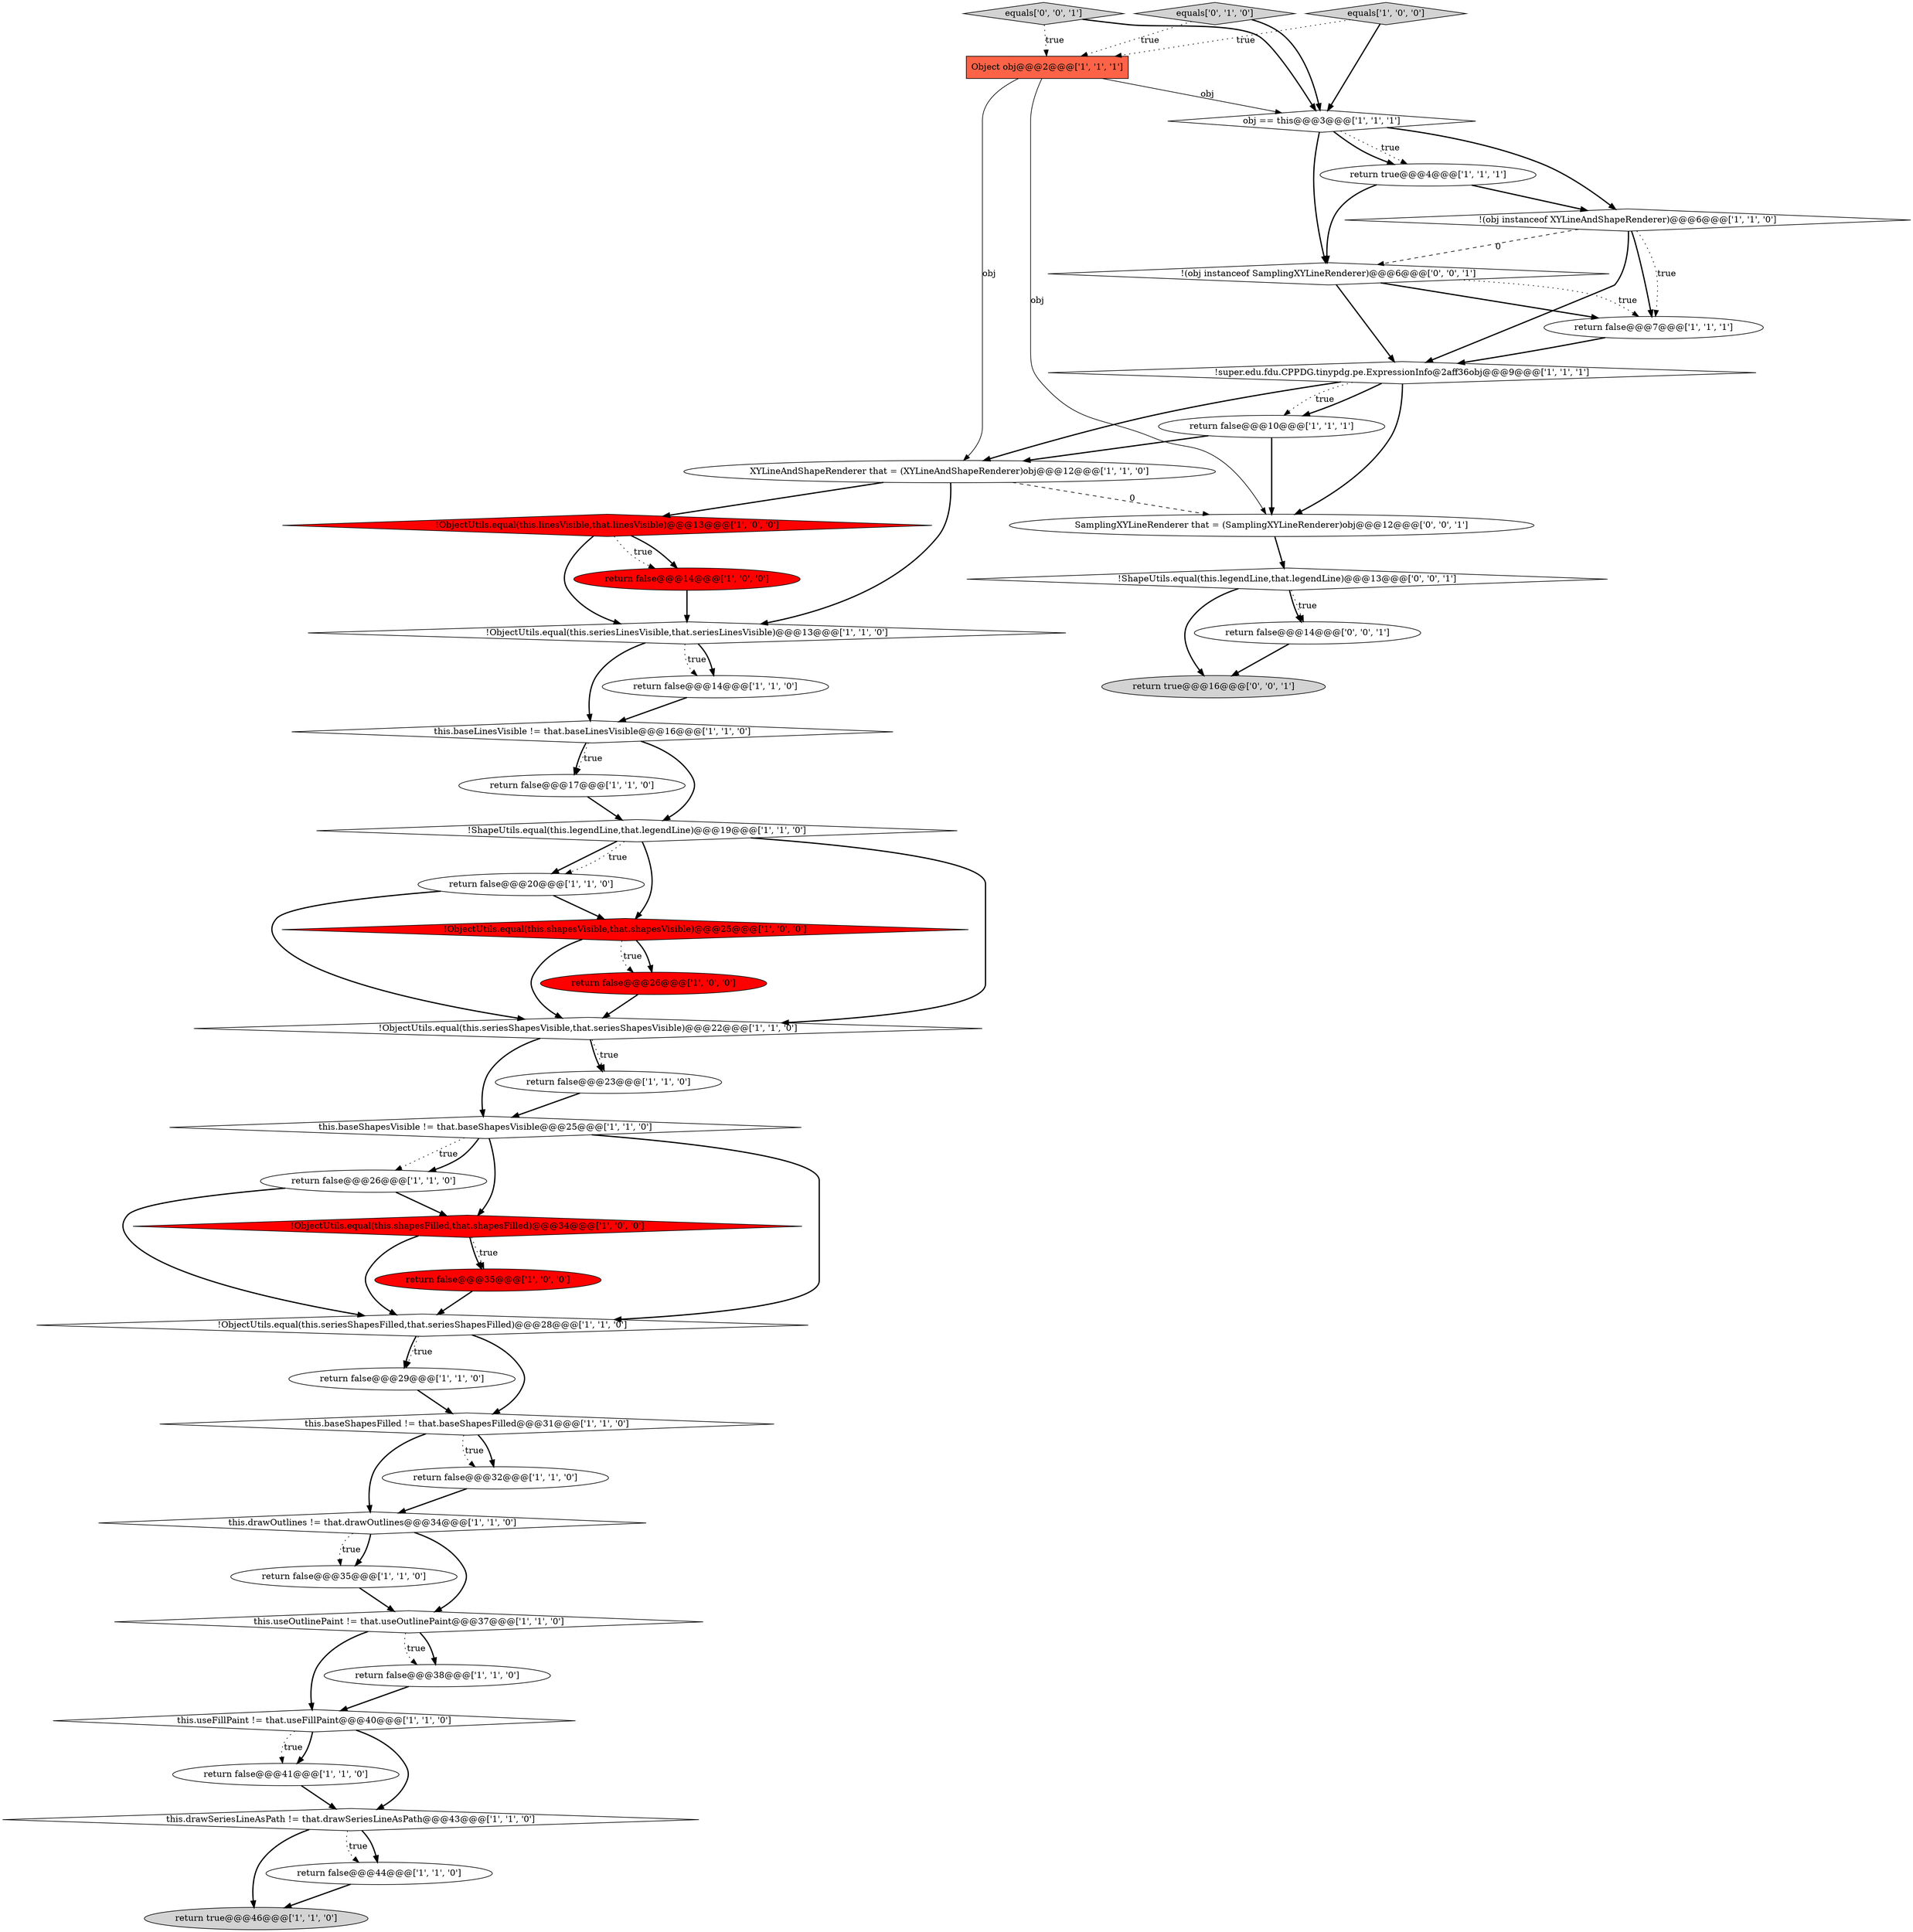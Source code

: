 digraph {
15 [style = filled, label = "return false@@@26@@@['1', '1', '0']", fillcolor = white, shape = ellipse image = "AAA0AAABBB1BBB"];
23 [style = filled, label = "return false@@@29@@@['1', '1', '0']", fillcolor = white, shape = ellipse image = "AAA0AAABBB1BBB"];
39 [style = filled, label = "return false@@@14@@@['0', '0', '1']", fillcolor = white, shape = ellipse image = "AAA0AAABBB3BBB"];
34 [style = filled, label = "this.useOutlinePaint != that.useOutlinePaint@@@37@@@['1', '1', '0']", fillcolor = white, shape = diamond image = "AAA0AAABBB1BBB"];
44 [style = filled, label = "equals['0', '0', '1']", fillcolor = lightgray, shape = diamond image = "AAA0AAABBB3BBB"];
17 [style = filled, label = "!(obj instanceof XYLineAndShapeRenderer)@@@6@@@['1', '1', '0']", fillcolor = white, shape = diamond image = "AAA0AAABBB1BBB"];
9 [style = filled, label = "this.baseShapesFilled != that.baseShapesFilled@@@31@@@['1', '1', '0']", fillcolor = white, shape = diamond image = "AAA0AAABBB1BBB"];
31 [style = filled, label = "!ObjectUtils.equal(this.seriesShapesVisible,that.seriesShapesVisible)@@@22@@@['1', '1', '0']", fillcolor = white, shape = diamond image = "AAA0AAABBB1BBB"];
11 [style = filled, label = "obj == this@@@3@@@['1', '1', '1']", fillcolor = white, shape = diamond image = "AAA0AAABBB1BBB"];
35 [style = filled, label = "return false@@@10@@@['1', '1', '1']", fillcolor = white, shape = ellipse image = "AAA0AAABBB1BBB"];
41 [style = filled, label = "SamplingXYLineRenderer that = (SamplingXYLineRenderer)obj@@@12@@@['0', '0', '1']", fillcolor = white, shape = ellipse image = "AAA0AAABBB3BBB"];
24 [style = filled, label = "return false@@@35@@@['1', '1', '0']", fillcolor = white, shape = ellipse image = "AAA0AAABBB1BBB"];
30 [style = filled, label = "return false@@@26@@@['1', '0', '0']", fillcolor = red, shape = ellipse image = "AAA1AAABBB1BBB"];
12 [style = filled, label = "return false@@@17@@@['1', '1', '0']", fillcolor = white, shape = ellipse image = "AAA0AAABBB1BBB"];
5 [style = filled, label = "!ObjectUtils.equal(this.seriesShapesFilled,that.seriesShapesFilled)@@@28@@@['1', '1', '0']", fillcolor = white, shape = diamond image = "AAA0AAABBB1BBB"];
33 [style = filled, label = "return true@@@46@@@['1', '1', '0']", fillcolor = lightgray, shape = ellipse image = "AAA0AAABBB1BBB"];
38 [style = filled, label = "equals['0', '1', '0']", fillcolor = lightgray, shape = diamond image = "AAA0AAABBB2BBB"];
13 [style = filled, label = "return false@@@7@@@['1', '1', '1']", fillcolor = white, shape = ellipse image = "AAA0AAABBB1BBB"];
29 [style = filled, label = "equals['1', '0', '0']", fillcolor = lightgray, shape = diamond image = "AAA0AAABBB1BBB"];
14 [style = filled, label = "!ObjectUtils.equal(this.linesVisible,that.linesVisible)@@@13@@@['1', '0', '0']", fillcolor = red, shape = diamond image = "AAA1AAABBB1BBB"];
8 [style = filled, label = "XYLineAndShapeRenderer that = (XYLineAndShapeRenderer)obj@@@12@@@['1', '1', '0']", fillcolor = white, shape = ellipse image = "AAA0AAABBB1BBB"];
27 [style = filled, label = "!super.edu.fdu.CPPDG.tinypdg.pe.ExpressionInfo@2aff36obj@@@9@@@['1', '1', '1']", fillcolor = white, shape = diamond image = "AAA0AAABBB1BBB"];
3 [style = filled, label = "return false@@@41@@@['1', '1', '0']", fillcolor = white, shape = ellipse image = "AAA0AAABBB1BBB"];
40 [style = filled, label = "!(obj instanceof SamplingXYLineRenderer)@@@6@@@['0', '0', '1']", fillcolor = white, shape = diamond image = "AAA0AAABBB3BBB"];
7 [style = filled, label = "!ObjectUtils.equal(this.shapesVisible,that.shapesVisible)@@@25@@@['1', '0', '0']", fillcolor = red, shape = diamond image = "AAA1AAABBB1BBB"];
4 [style = filled, label = "this.useFillPaint != that.useFillPaint@@@40@@@['1', '1', '0']", fillcolor = white, shape = diamond image = "AAA0AAABBB1BBB"];
36 [style = filled, label = "this.drawSeriesLineAsPath != that.drawSeriesLineAsPath@@@43@@@['1', '1', '0']", fillcolor = white, shape = diamond image = "AAA0AAABBB1BBB"];
37 [style = filled, label = "return false@@@44@@@['1', '1', '0']", fillcolor = white, shape = ellipse image = "AAA0AAABBB1BBB"];
18 [style = filled, label = "return false@@@14@@@['1', '1', '0']", fillcolor = white, shape = ellipse image = "AAA0AAABBB1BBB"];
25 [style = filled, label = "this.baseLinesVisible != that.baseLinesVisible@@@16@@@['1', '1', '0']", fillcolor = white, shape = diamond image = "AAA0AAABBB1BBB"];
28 [style = filled, label = "return false@@@35@@@['1', '0', '0']", fillcolor = red, shape = ellipse image = "AAA1AAABBB1BBB"];
26 [style = filled, label = "return false@@@14@@@['1', '0', '0']", fillcolor = red, shape = ellipse image = "AAA1AAABBB1BBB"];
1 [style = filled, label = "!ObjectUtils.equal(this.seriesLinesVisible,that.seriesLinesVisible)@@@13@@@['1', '1', '0']", fillcolor = white, shape = diamond image = "AAA0AAABBB1BBB"];
20 [style = filled, label = "return false@@@20@@@['1', '1', '0']", fillcolor = white, shape = ellipse image = "AAA0AAABBB1BBB"];
10 [style = filled, label = "Object obj@@@2@@@['1', '1', '1']", fillcolor = tomato, shape = box image = "AAA0AAABBB1BBB"];
16 [style = filled, label = "return false@@@32@@@['1', '1', '0']", fillcolor = white, shape = ellipse image = "AAA0AAABBB1BBB"];
19 [style = filled, label = "!ShapeUtils.equal(this.legendLine,that.legendLine)@@@19@@@['1', '1', '0']", fillcolor = white, shape = diamond image = "AAA0AAABBB1BBB"];
32 [style = filled, label = "return false@@@38@@@['1', '1', '0']", fillcolor = white, shape = ellipse image = "AAA0AAABBB1BBB"];
21 [style = filled, label = "this.drawOutlines != that.drawOutlines@@@34@@@['1', '1', '0']", fillcolor = white, shape = diamond image = "AAA0AAABBB1BBB"];
6 [style = filled, label = "!ObjectUtils.equal(this.shapesFilled,that.shapesFilled)@@@34@@@['1', '0', '0']", fillcolor = red, shape = diamond image = "AAA1AAABBB1BBB"];
0 [style = filled, label = "return true@@@4@@@['1', '1', '1']", fillcolor = white, shape = ellipse image = "AAA0AAABBB1BBB"];
43 [style = filled, label = "return true@@@16@@@['0', '0', '1']", fillcolor = lightgray, shape = ellipse image = "AAA0AAABBB3BBB"];
42 [style = filled, label = "!ShapeUtils.equal(this.legendLine,that.legendLine)@@@13@@@['0', '0', '1']", fillcolor = white, shape = diamond image = "AAA0AAABBB3BBB"];
2 [style = filled, label = "this.baseShapesVisible != that.baseShapesVisible@@@25@@@['1', '1', '0']", fillcolor = white, shape = diamond image = "AAA0AAABBB1BBB"];
22 [style = filled, label = "return false@@@23@@@['1', '1', '0']", fillcolor = white, shape = ellipse image = "AAA0AAABBB1BBB"];
10->11 [style = solid, label="obj"];
5->9 [style = bold, label=""];
7->30 [style = bold, label=""];
35->41 [style = bold, label=""];
2->6 [style = bold, label=""];
14->26 [style = dotted, label="true"];
5->23 [style = dotted, label="true"];
40->13 [style = dotted, label="true"];
2->15 [style = dotted, label="true"];
24->34 [style = bold, label=""];
21->24 [style = bold, label=""];
44->10 [style = dotted, label="true"];
7->31 [style = bold, label=""];
36->33 [style = bold, label=""];
40->13 [style = bold, label=""];
9->16 [style = bold, label=""];
8->1 [style = bold, label=""];
3->36 [style = bold, label=""];
21->24 [style = dotted, label="true"];
11->0 [style = dotted, label="true"];
2->15 [style = bold, label=""];
25->19 [style = bold, label=""];
35->8 [style = bold, label=""];
9->21 [style = bold, label=""];
34->32 [style = bold, label=""];
0->40 [style = bold, label=""];
4->36 [style = bold, label=""];
32->4 [style = bold, label=""];
17->27 [style = bold, label=""];
37->33 [style = bold, label=""];
27->35 [style = dotted, label="true"];
31->22 [style = dotted, label="true"];
4->3 [style = bold, label=""];
28->5 [style = bold, label=""];
5->23 [style = bold, label=""];
38->11 [style = bold, label=""];
0->17 [style = bold, label=""];
19->20 [style = bold, label=""];
26->1 [style = bold, label=""];
25->12 [style = dotted, label="true"];
31->2 [style = bold, label=""];
20->31 [style = bold, label=""];
1->18 [style = dotted, label="true"];
10->8 [style = solid, label="obj"];
18->25 [style = bold, label=""];
11->17 [style = bold, label=""];
36->37 [style = bold, label=""];
20->7 [style = bold, label=""];
27->8 [style = bold, label=""];
29->11 [style = bold, label=""];
42->39 [style = dotted, label="true"];
29->10 [style = dotted, label="true"];
38->10 [style = dotted, label="true"];
22->2 [style = bold, label=""];
21->34 [style = bold, label=""];
42->39 [style = bold, label=""];
8->14 [style = bold, label=""];
8->41 [style = dashed, label="0"];
36->37 [style = dotted, label="true"];
27->35 [style = bold, label=""];
6->5 [style = bold, label=""];
13->27 [style = bold, label=""];
4->3 [style = dotted, label="true"];
30->31 [style = bold, label=""];
40->27 [style = bold, label=""];
17->13 [style = bold, label=""];
9->16 [style = dotted, label="true"];
10->41 [style = solid, label="obj"];
1->25 [style = bold, label=""];
2->5 [style = bold, label=""];
34->32 [style = dotted, label="true"];
42->43 [style = bold, label=""];
31->22 [style = bold, label=""];
19->31 [style = bold, label=""];
19->20 [style = dotted, label="true"];
39->43 [style = bold, label=""];
1->18 [style = bold, label=""];
15->6 [style = bold, label=""];
11->40 [style = bold, label=""];
14->1 [style = bold, label=""];
15->5 [style = bold, label=""];
6->28 [style = dotted, label="true"];
14->26 [style = bold, label=""];
11->0 [style = bold, label=""];
25->12 [style = bold, label=""];
16->21 [style = bold, label=""];
17->40 [style = dashed, label="0"];
27->41 [style = bold, label=""];
34->4 [style = bold, label=""];
44->11 [style = bold, label=""];
12->19 [style = bold, label=""];
7->30 [style = dotted, label="true"];
17->13 [style = dotted, label="true"];
23->9 [style = bold, label=""];
19->7 [style = bold, label=""];
6->28 [style = bold, label=""];
41->42 [style = bold, label=""];
}
